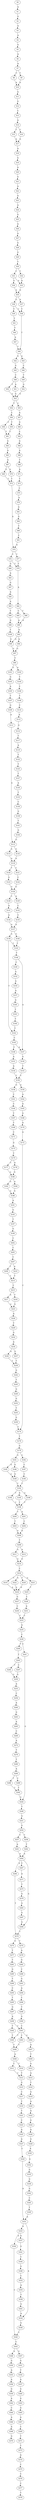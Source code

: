 strict digraph  {
	S0 -> S1 [ label = A ];
	S1 -> S2 [ label = G ];
	S2 -> S3 [ label = A ];
	S3 -> S4 [ label = A ];
	S4 -> S5 [ label = G ];
	S5 -> S6 [ label = A ];
	S6 -> S7 [ label = A ];
	S7 -> S8 [ label = C ];
	S7 -> S9 [ label = T ];
	S8 -> S10 [ label = A ];
	S9 -> S10 [ label = A ];
	S10 -> S11 [ label = A ];
	S11 -> S12 [ label = G ];
	S12 -> S13 [ label = C ];
	S13 -> S14 [ label = A ];
	S14 -> S15 [ label = T ];
	S14 -> S16 [ label = C ];
	S15 -> S17 [ label = A ];
	S16 -> S17 [ label = A ];
	S17 -> S18 [ label = A ];
	S18 -> S19 [ label = G ];
	S19 -> S20 [ label = A ];
	S20 -> S21 [ label = G ];
	S21 -> S22 [ label = A ];
	S22 -> S23 [ label = A ];
	S23 -> S24 [ label = A ];
	S24 -> S25 [ label = G ];
	S25 -> S26 [ label = A ];
	S26 -> S27 [ label = A ];
	S27 -> S28 [ label = G ];
	S28 -> S29 [ label = G ];
	S29 -> S30 [ label = T ];
	S30 -> S31 [ label = C ];
	S30 -> S32 [ label = T ];
	S31 -> S33 [ label = A ];
	S31 -> S34 [ label = G ];
	S32 -> S33 [ label = A ];
	S33 -> S35 [ label = A ];
	S34 -> S35 [ label = A ];
	S35 -> S36 [ label = G ];
	S35 -> S37 [ label = A ];
	S36 -> S38 [ label = C ];
	S36 -> S39 [ label = C ];
	S37 -> S38 [ label = C ];
	S38 -> S40 [ label = T ];
	S39 -> S41 [ label = T ];
	S40 -> S42 [ label = G ];
	S40 -> S43 [ label = A ];
	S41 -> S44 [ label = T ];
	S42 -> S45 [ label = G ];
	S43 -> S46 [ label = C ];
	S44 -> S47 [ label = A ];
	S45 -> S48 [ label = C ];
	S46 -> S49 [ label = T ];
	S47 -> S40 [ label = T ];
	S48 -> S50 [ label = T ];
	S48 -> S51 [ label = A ];
	S49 -> S52 [ label = G ];
	S50 -> S53 [ label = G ];
	S51 -> S53 [ label = G ];
	S52 -> S53 [ label = G ];
	S53 -> S54 [ label = T ];
	S53 -> S55 [ label = C ];
	S54 -> S56 [ label = C ];
	S55 -> S57 [ label = A ];
	S56 -> S58 [ label = C ];
	S56 -> S59 [ label = T ];
	S57 -> S60 [ label = G ];
	S58 -> S61 [ label = T ];
	S59 -> S61 [ label = T ];
	S60 -> S62 [ label = C ];
	S61 -> S63 [ label = G ];
	S62 -> S64 [ label = G ];
	S63 -> S65 [ label = A ];
	S64 -> S66 [ label = A ];
	S65 -> S67 [ label = A ];
	S66 -> S68 [ label = T ];
	S67 -> S69 [ label = G ];
	S67 -> S70 [ label = A ];
	S68 -> S71 [ label = A ];
	S69 -> S72 [ label = T ];
	S70 -> S72 [ label = T ];
	S71 -> S73 [ label = T ];
	S72 -> S74 [ label = A ];
	S73 -> S75 [ label = C ];
	S74 -> S76 [ label = C ];
	S74 -> S77 [ label = T ];
	S75 -> S78 [ label = A ];
	S76 -> S79 [ label = T ];
	S76 -> S80 [ label = G ];
	S77 -> S79 [ label = T ];
	S78 -> S81 [ label = G ];
	S79 -> S82 [ label = A ];
	S80 -> S83 [ label = A ];
	S81 -> S84 [ label = G ];
	S82 -> S85 [ label = C ];
	S82 -> S86 [ label = T ];
	S83 -> S87 [ label = G ];
	S84 -> S88 [ label = T ];
	S85 -> S89 [ label = A ];
	S86 -> S89 [ label = A ];
	S87 -> S90 [ label = A ];
	S88 -> S91 [ label = C ];
	S89 -> S92 [ label = A ];
	S90 -> S93 [ label = A ];
	S91 -> S74 [ label = A ];
	S92 -> S94 [ label = A ];
	S92 -> S95 [ label = G ];
	S93 -> S96 [ label = T ];
	S94 -> S97 [ label = G ];
	S95 -> S97 [ label = G ];
	S96 -> S98 [ label = G ];
	S97 -> S99 [ label = T ];
	S98 -> S100 [ label = T ];
	S99 -> S101 [ label = G ];
	S99 -> S102 [ label = A ];
	S100 -> S95 [ label = G ];
	S101 -> S103 [ label = G ];
	S102 -> S104 [ label = T ];
	S103 -> S105 [ label = A ];
	S104 -> S106 [ label = C ];
	S105 -> S107 [ label = T ];
	S106 -> S108 [ label = T ];
	S107 -> S109 [ label = G ];
	S108 -> S110 [ label = C ];
	S109 -> S111 [ label = A ];
	S110 -> S112 [ label = A ];
	S111 -> S113 [ label = G ];
	S112 -> S114 [ label = G ];
	S113 -> S115 [ label = A ];
	S113 -> S116 [ label = G ];
	S114 -> S117 [ label = T ];
	S115 -> S118 [ label = A ];
	S116 -> S118 [ label = A ];
	S117 -> S119 [ label = A ];
	S118 -> S120 [ label = T ];
	S118 -> S121 [ label = C ];
	S119 -> S122 [ label = T ];
	S120 -> S123 [ label = G ];
	S121 -> S124 [ label = C ];
	S122 -> S125 [ label = T ];
	S123 -> S126 [ label = G ];
	S124 -> S126 [ label = G ];
	S125 -> S127 [ label = T ];
	S126 -> S128 [ label = C ];
	S126 -> S129 [ label = A ];
	S127 -> S130 [ label = A ];
	S128 -> S131 [ label = A ];
	S129 -> S132 [ label = C ];
	S130 -> S133 [ label = T ];
	S131 -> S134 [ label = A ];
	S132 -> S135 [ label = C ];
	S133 -> S136 [ label = C ];
	S134 -> S137 [ label = A ];
	S135 -> S137 [ label = A ];
	S136 -> S138 [ label = G ];
	S137 -> S139 [ label = A ];
	S137 -> S140 [ label = G ];
	S138 -> S141 [ label = T ];
	S139 -> S142 [ label = T ];
	S139 -> S143 [ label = T ];
	S140 -> S143 [ label = T ];
	S141 -> S144 [ label = G ];
	S142 -> S145 [ label = C ];
	S143 -> S146 [ label = T ];
	S144 -> S113 [ label = G ];
	S145 -> S147 [ label = A ];
	S145 -> S148 [ label = C ];
	S146 -> S149 [ label = C ];
	S146 -> S147 [ label = A ];
	S147 -> S150 [ label = G ];
	S148 -> S151 [ label = A ];
	S149 -> S152 [ label = G ];
	S150 -> S153 [ label = T ];
	S151 -> S154 [ label = A ];
	S152 -> S155 [ label = G ];
	S153 -> S156 [ label = C ];
	S154 -> S156 [ label = C ];
	S155 -> S157 [ label = A ];
	S156 -> S158 [ label = G ];
	S156 -> S159 [ label = A ];
	S157 -> S160 [ label = A ];
	S158 -> S161 [ label = C ];
	S159 -> S162 [ label = A ];
	S160 -> S163 [ label = T ];
	S161 -> S164 [ label = C ];
	S162 -> S165 [ label = A ];
	S163 -> S166 [ label = T ];
	S164 -> S167 [ label = T ];
	S165 -> S168 [ label = G ];
	S166 -> S142 [ label = T ];
	S167 -> S169 [ label = T ];
	S168 -> S170 [ label = A ];
	S169 -> S171 [ label = C ];
	S170 -> S172 [ label = A ];
	S171 -> S173 [ label = G ];
	S172 -> S174 [ label = C ];
	S173 -> S175 [ label = T ];
	S174 -> S176 [ label = T ];
	S175 -> S177 [ label = C ];
	S175 -> S178 [ label = A ];
	S176 -> S179 [ label = G ];
	S177 -> S180 [ label = G ];
	S178 -> S180 [ label = G ];
	S179 -> S181 [ label = G ];
	S179 -> S182 [ label = C ];
	S180 -> S183 [ label = G ];
	S180 -> S184 [ label = A ];
	S181 -> S185 [ label = A ];
	S181 -> S186 [ label = G ];
	S182 -> S187 [ label = C ];
	S183 -> S188 [ label = G ];
	S184 -> S188 [ label = G ];
	S185 -> S189 [ label = G ];
	S186 -> S189 [ label = G ];
	S187 -> S190 [ label = C ];
	S188 -> S191 [ label = A ];
	S189 -> S192 [ label = T ];
	S190 -> S192 [ label = T ];
	S191 -> S193 [ label = G ];
	S192 -> S194 [ label = T ];
	S192 -> S195 [ label = A ];
	S192 -> S196 [ label = G ];
	S193 -> S197 [ label = T ];
	S194 -> S198 [ label = T ];
	S195 -> S198 [ label = T ];
	S196 -> S198 [ label = T ];
	S197 -> S199 [ label = G ];
	S198 -> S200 [ label = T ];
	S198 -> S201 [ label = A ];
	S199 -> S202 [ label = C ];
	S200 -> S203 [ label = T ];
	S201 -> S204 [ label = C ];
	S202 -> S205 [ label = C ];
	S203 -> S206 [ label = A ];
	S204 -> S206 [ label = A ];
	S205 -> S207 [ label = C ];
	S206 -> S208 [ label = T ];
	S207 -> S209 [ label = T ];
	S207 -> S210 [ label = A ];
	S208 -> S211 [ label = G ];
	S208 -> S212 [ label = A ];
	S209 -> S213 [ label = T ];
	S210 -> S213 [ label = T ];
	S211 -> S214 [ label = G ];
	S212 -> S214 [ label = G ];
	S213 -> S215 [ label = C ];
	S214 -> S216 [ label = C ];
	S215 -> S217 [ label = A ];
	S215 -> S218 [ label = T ];
	S216 -> S219 [ label = C ];
	S216 -> S220 [ label = T ];
	S216 -> S221 [ label = G ];
	S216 -> S222 [ label = A ];
	S217 -> S223 [ label = G ];
	S218 -> S223 [ label = G ];
	S219 -> S224 [ label = A ];
	S220 -> S224 [ label = A ];
	S221 -> S225 [ label = T ];
	S222 -> S224 [ label = A ];
	S223 -> S226 [ label = A ];
	S224 -> S227 [ label = G ];
	S225 -> S228 [ label = C ];
	S226 -> S229 [ label = T ];
	S227 -> S230 [ label = C ];
	S228 -> S231 [ label = A ];
	S229 -> S232 [ label = G ];
	S230 -> S233 [ label = C ];
	S231 -> S233 [ label = C ];
	S232 -> S234 [ label = A ];
	S233 -> S235 [ label = A ];
	S234 -> S236 [ label = A ];
	S234 -> S237 [ label = G ];
	S235 -> S238 [ label = C ];
	S236 -> S239 [ label = T ];
	S237 -> S239 [ label = T ];
	S238 -> S240 [ label = T ];
	S238 -> S241 [ label = C ];
	S239 -> S242 [ label = G ];
	S240 -> S243 [ label = T ];
	S241 -> S244 [ label = G ];
	S242 -> S245 [ label = T ];
	S243 -> S246 [ label = T ];
	S243 -> S247 [ label = C ];
	S244 -> S248 [ label = T ];
	S245 -> S249 [ label = G ];
	S246 -> S250 [ label = G ];
	S247 -> S250 [ label = G ];
	S248 -> S251 [ label = G ];
	S249 -> S252 [ label = G ];
	S250 -> S253 [ label = A ];
	S251 -> S254 [ label = G ];
	S252 -> S255 [ label = T ];
	S253 -> S256 [ label = C ];
	S254 -> S257 [ label = C ];
	S254 -> S258 [ label = T ];
	S255 -> S259 [ label = G ];
	S256 -> S260 [ label = A ];
	S257 -> S261 [ label = A ];
	S258 -> S262 [ label = T ];
	S259 -> S174 [ label = C ];
	S260 -> S263 [ label = G ];
	S261 -> S264 [ label = A ];
	S262 -> S264 [ label = A ];
	S263 -> S265 [ label = A ];
	S264 -> S266 [ label = A ];
	S264 -> S267 [ label = C ];
	S264 -> S268 [ label = G ];
	S265 -> S269 [ label = C ];
	S266 -> S270 [ label = T ];
	S267 -> S271 [ label = A ];
	S268 -> S270 [ label = T ];
	S269 -> S272 [ label = A ];
	S270 -> S273 [ label = G ];
	S270 -> S274 [ label = T ];
	S271 -> S275 [ label = T ];
	S272 -> S276 [ label = T ];
	S273 -> S277 [ label = T ];
	S274 -> S278 [ label = A ];
	S275 -> S279 [ label = G ];
	S276 -> S280 [ label = T ];
	S277 -> S281 [ label = T ];
	S278 -> S282 [ label = G ];
	S279 -> S283 [ label = G ];
	S280 -> S284 [ label = A ];
	S281 -> S285 [ label = G ];
	S282 -> S286 [ label = C ];
	S283 -> S287 [ label = G ];
	S284 -> S288 [ label = T ];
	S284 -> S289 [ label = C ];
	S285 -> S290 [ label = T ];
	S286 -> S291 [ label = G ];
	S287 -> S268 [ label = G ];
	S288 -> S292 [ label = T ];
	S289 -> S292 [ label = T ];
	S290 -> S293 [ label = C ];
	S291 -> S294 [ label = A ];
	S292 -> S244 [ label = G ];
	S293 -> S295 [ label = T ];
	S294 -> S296 [ label = C ];
	S295 -> S297 [ label = G ];
	S296 -> S298 [ label = T ];
	S297 -> S299 [ label = A ];
	S298 -> S300 [ label = G ];
	S299 -> S301 [ label = C ];
	S299 -> S302 [ label = T ];
	S300 -> S301 [ label = C ];
	S301 -> S303 [ label = C ];
	S301 -> S304 [ label = G ];
	S301 -> S305 [ label = T ];
	S302 -> S305 [ label = T ];
	S303 -> S306 [ label = T ];
	S304 -> S307 [ label = A ];
	S305 -> S306 [ label = T ];
	S306 -> S308 [ label = A ];
	S307 -> S309 [ label = T ];
	S308 -> S310 [ label = T ];
	S308 -> S311 [ label = C ];
	S309 -> S312 [ label = G ];
	S310 -> S313 [ label = T ];
	S311 -> S313 [ label = T ];
	S312 -> S314 [ label = A ];
	S313 -> S315 [ label = G ];
	S314 -> S316 [ label = T ];
	S315 -> S317 [ label = C ];
	S316 -> S318 [ label = G ];
	S317 -> S319 [ label = T ];
	S318 -> S320 [ label = A ];
	S319 -> S321 [ label = T ];
	S320 -> S322 [ label = A ];
	S321 -> S323 [ label = C ];
	S322 -> S324 [ label = G ];
	S323 -> S325 [ label = A ];
	S324 -> S326 [ label = A ];
	S325 -> S327 [ label = A ];
	S326 -> S328 [ label = G ];
	S327 -> S329 [ label = C ];
	S328 -> S330 [ label = A ];
	S329 -> S331 [ label = A ];
	S330 -> S332 [ label = G ];
	S331 -> S333 [ label = A ];
	S331 -> S334 [ label = A ];
	S332 -> S335 [ label = G ];
	S333 -> S336 [ label = A ];
	S333 -> S337 [ label = G ];
	S334 -> S338 [ label = G ];
	S335 -> S339 [ label = G ];
	S336 -> S340 [ label = C ];
	S337 -> S341 [ label = G ];
	S338 -> S340 [ label = C ];
	S339 -> S342 [ label = G ];
	S340 -> S343 [ label = C ];
	S341 -> S344 [ label = C ];
	S342 -> S345 [ label = C ];
	S343 -> S346 [ label = A ];
	S343 -> S347 [ label = G ];
	S344 -> S348 [ label = G ];
	S345 -> S349 [ label = T ];
	S346 -> S350 [ label = G ];
	S347 -> S351 [ label = G ];
	S348 -> S352 [ label = C ];
	S349 -> S331 [ label = A ];
	S350 -> S353 [ label = A ];
	S351 -> S354 [ label = T ];
	S352 -> S355 [ label = A ];
	S353 -> S356 [ label = A ];
	S354 -> S357 [ label = A ];
	S355 -> S358 [ label = T ];
	S356 -> S359 [ label = G ];
	S357 -> S360 [ label = G ];
	S358 -> S361 [ label = G ];
	S359 -> S362 [ label = A ];
	S360 -> S363 [ label = G ];
	S361 -> S334 [ label = A ];
	S362 -> S364 [ label = C ];
	S363 -> S365 [ label = G ];
	S364 -> S366 [ label = A ];
	S365 -> S367 [ label = A ];
	S366 -> S368 [ label = A ];
	S367 -> S369 [ label = C ];
	S368 -> S370 [ label = G ];
	S369 -> S371 [ label = T ];
	S371 -> S373 [ label = T ];
	S373 -> S374 [ label = A ];
	S374 -> S375 [ label = C ];
	S375 -> S376 [ label = C ];
	S376 -> S377 [ label = C ];
	S377 -> S378 [ label = T ];
}
